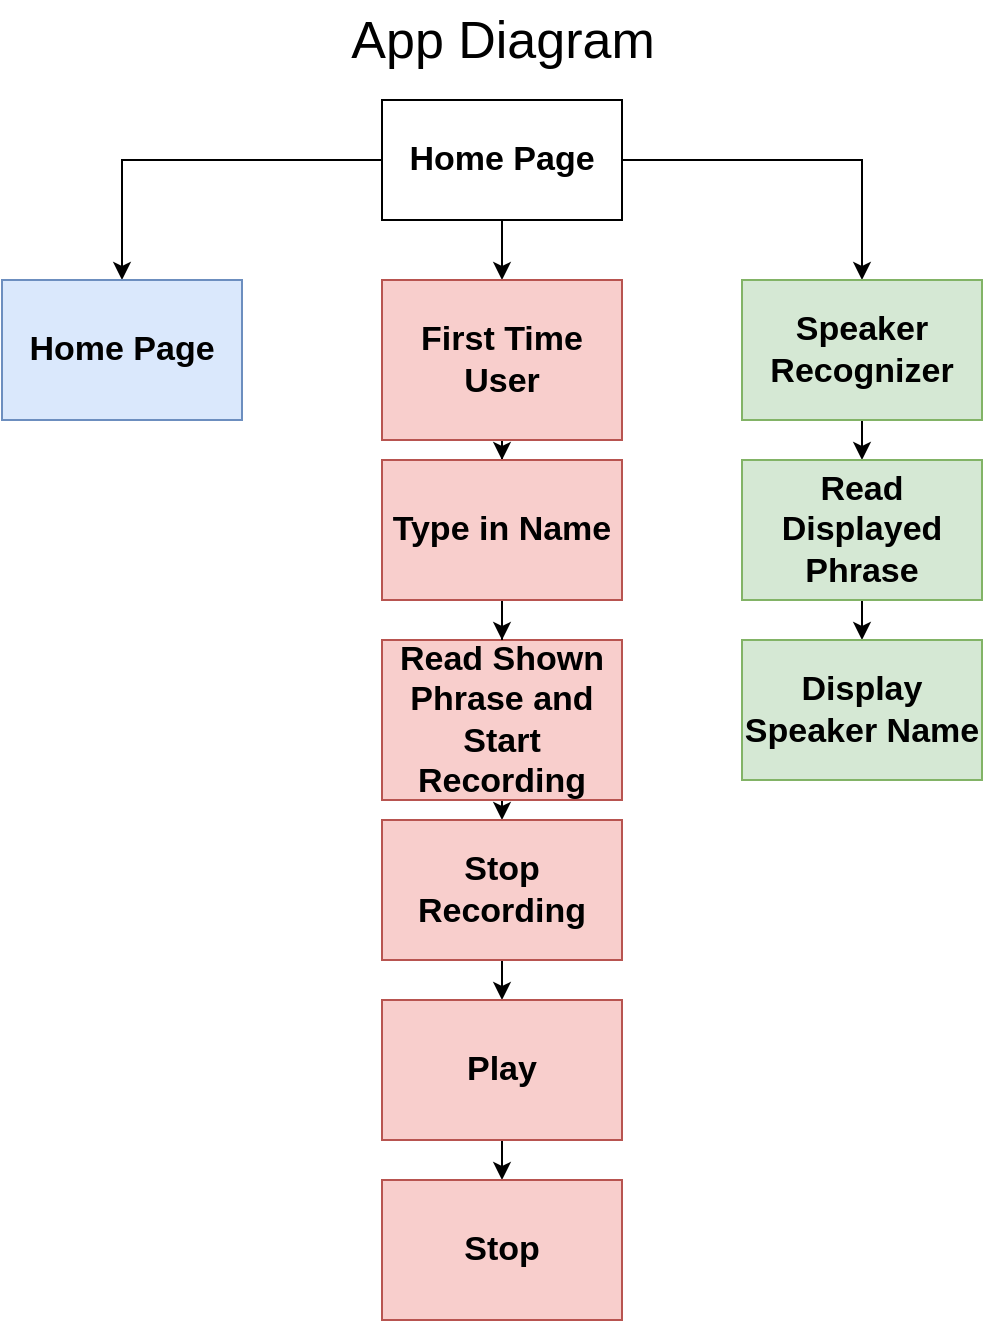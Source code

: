 <mxfile version="14.0.0" type="device"><diagram id="rODeW3IzNvFiKxdaDWJE" name="Page-1"><mxGraphModel dx="946" dy="543" grid="1" gridSize="10" guides="1" tooltips="1" connect="1" arrows="1" fold="1" page="1" pageScale="1" pageWidth="850" pageHeight="1100" math="0" shadow="0"><root><mxCell id="0"/><mxCell id="1" parent="0"/><mxCell id="xSvhi4YAL184y7Ky4Kat-11" style="edgeStyle=orthogonalEdgeStyle;rounded=0;orthogonalLoop=1;jettySize=auto;html=1;entryX=0.5;entryY=0;entryDx=0;entryDy=0;" edge="1" parent="1" source="xSvhi4YAL184y7Ky4Kat-1" target="xSvhi4YAL184y7Ky4Kat-2"><mxGeometry relative="1" as="geometry"/></mxCell><mxCell id="xSvhi4YAL184y7Ky4Kat-12" style="edgeStyle=orthogonalEdgeStyle;rounded=0;orthogonalLoop=1;jettySize=auto;html=1;exitX=0.5;exitY=1;exitDx=0;exitDy=0;entryX=0.5;entryY=0;entryDx=0;entryDy=0;" edge="1" parent="1" source="xSvhi4YAL184y7Ky4Kat-1" target="xSvhi4YAL184y7Ky4Kat-3"><mxGeometry relative="1" as="geometry"/></mxCell><mxCell id="xSvhi4YAL184y7Ky4Kat-13" style="edgeStyle=orthogonalEdgeStyle;rounded=0;orthogonalLoop=1;jettySize=auto;html=1;" edge="1" parent="1" source="xSvhi4YAL184y7Ky4Kat-1" target="xSvhi4YAL184y7Ky4Kat-4"><mxGeometry relative="1" as="geometry"/></mxCell><mxCell id="xSvhi4YAL184y7Ky4Kat-1" value="Home Page" style="rounded=0;whiteSpace=wrap;html=1;fontSize=17;fontStyle=1" vertex="1" parent="1"><mxGeometry x="380" y="60" width="120" height="60" as="geometry"/></mxCell><mxCell id="xSvhi4YAL184y7Ky4Kat-2" value="Home Page" style="rounded=0;whiteSpace=wrap;html=1;fillColor=#dae8fc;strokeColor=#6c8ebf;fontSize=17;fontStyle=1" vertex="1" parent="1"><mxGeometry x="190" y="150" width="120" height="70" as="geometry"/></mxCell><mxCell id="xSvhi4YAL184y7Ky4Kat-15" value="" style="edgeStyle=orthogonalEdgeStyle;rounded=0;orthogonalLoop=1;jettySize=auto;html=1;" edge="1" parent="1" source="xSvhi4YAL184y7Ky4Kat-3" target="xSvhi4YAL184y7Ky4Kat-14"><mxGeometry relative="1" as="geometry"/></mxCell><mxCell id="xSvhi4YAL184y7Ky4Kat-3" value="First Time User" style="rounded=0;whiteSpace=wrap;html=1;fillColor=#f8cecc;strokeColor=#b85450;fontSize=17;fontStyle=1" vertex="1" parent="1"><mxGeometry x="380" y="150" width="120" height="80" as="geometry"/></mxCell><mxCell id="xSvhi4YAL184y7Ky4Kat-21" style="edgeStyle=orthogonalEdgeStyle;rounded=0;orthogonalLoop=1;jettySize=auto;html=1;exitX=0.5;exitY=1;exitDx=0;exitDy=0;entryX=0.5;entryY=0;entryDx=0;entryDy=0;" edge="1" parent="1" source="xSvhi4YAL184y7Ky4Kat-4" target="xSvhi4YAL184y7Ky4Kat-9"><mxGeometry relative="1" as="geometry"/></mxCell><mxCell id="xSvhi4YAL184y7Ky4Kat-4" value="Speaker Recognizer" style="rounded=0;whiteSpace=wrap;html=1;fillColor=#d5e8d4;strokeColor=#82b366;fontSize=17;fontStyle=1" vertex="1" parent="1"><mxGeometry x="560" y="150" width="120" height="70" as="geometry"/></mxCell><mxCell id="xSvhi4YAL184y7Ky4Kat-18" style="edgeStyle=orthogonalEdgeStyle;rounded=0;orthogonalLoop=1;jettySize=auto;html=1;exitX=0.5;exitY=1;exitDx=0;exitDy=0;entryX=0.5;entryY=0;entryDx=0;entryDy=0;" edge="1" parent="1" source="xSvhi4YAL184y7Ky4Kat-5" target="xSvhi4YAL184y7Ky4Kat-6"><mxGeometry relative="1" as="geometry"/></mxCell><mxCell id="xSvhi4YAL184y7Ky4Kat-5" value="Read Shown Phrase and Start Recording" style="rounded=0;whiteSpace=wrap;html=1;fillColor=#f8cecc;strokeColor=#b85450;fontSize=17;fontStyle=1" vertex="1" parent="1"><mxGeometry x="380" y="330" width="120" height="80" as="geometry"/></mxCell><mxCell id="xSvhi4YAL184y7Ky4Kat-19" style="edgeStyle=orthogonalEdgeStyle;rounded=0;orthogonalLoop=1;jettySize=auto;html=1;exitX=0.5;exitY=1;exitDx=0;exitDy=0;entryX=0.5;entryY=0;entryDx=0;entryDy=0;" edge="1" parent="1" source="xSvhi4YAL184y7Ky4Kat-6" target="xSvhi4YAL184y7Ky4Kat-7"><mxGeometry relative="1" as="geometry"/></mxCell><mxCell id="xSvhi4YAL184y7Ky4Kat-6" value="Stop Recording" style="rounded=0;whiteSpace=wrap;html=1;fillColor=#f8cecc;strokeColor=#b85450;fontSize=17;fontStyle=1" vertex="1" parent="1"><mxGeometry x="380" y="420" width="120" height="70" as="geometry"/></mxCell><mxCell id="xSvhi4YAL184y7Ky4Kat-20" style="edgeStyle=orthogonalEdgeStyle;rounded=0;orthogonalLoop=1;jettySize=auto;html=1;exitX=0.5;exitY=1;exitDx=0;exitDy=0;entryX=0.5;entryY=0;entryDx=0;entryDy=0;" edge="1" parent="1" source="xSvhi4YAL184y7Ky4Kat-7" target="xSvhi4YAL184y7Ky4Kat-8"><mxGeometry relative="1" as="geometry"/></mxCell><mxCell id="xSvhi4YAL184y7Ky4Kat-7" value="Play" style="rounded=0;whiteSpace=wrap;html=1;fillColor=#f8cecc;strokeColor=#b85450;fontSize=17;fontStyle=1" vertex="1" parent="1"><mxGeometry x="380" y="510" width="120" height="70" as="geometry"/></mxCell><mxCell id="xSvhi4YAL184y7Ky4Kat-8" value="Stop" style="rounded=0;whiteSpace=wrap;html=1;fillColor=#f8cecc;strokeColor=#b85450;fontSize=17;fontStyle=1" vertex="1" parent="1"><mxGeometry x="380" y="600" width="120" height="70" as="geometry"/></mxCell><mxCell id="xSvhi4YAL184y7Ky4Kat-22" style="edgeStyle=orthogonalEdgeStyle;rounded=0;orthogonalLoop=1;jettySize=auto;html=1;exitX=0.5;exitY=1;exitDx=0;exitDy=0;entryX=0.5;entryY=0;entryDx=0;entryDy=0;" edge="1" parent="1" source="xSvhi4YAL184y7Ky4Kat-9" target="xSvhi4YAL184y7Ky4Kat-10"><mxGeometry relative="1" as="geometry"/></mxCell><mxCell id="xSvhi4YAL184y7Ky4Kat-9" value="Read Displayed Phrase" style="rounded=0;whiteSpace=wrap;html=1;fillColor=#d5e8d4;strokeColor=#82b366;fontSize=17;fontStyle=1" vertex="1" parent="1"><mxGeometry x="560" y="240" width="120" height="70" as="geometry"/></mxCell><mxCell id="xSvhi4YAL184y7Ky4Kat-10" value="Display Speaker Name" style="rounded=0;whiteSpace=wrap;html=1;fillColor=#d5e8d4;strokeColor=#82b366;fontSize=17;fontStyle=1" vertex="1" parent="1"><mxGeometry x="560" y="330" width="120" height="70" as="geometry"/></mxCell><mxCell id="xSvhi4YAL184y7Ky4Kat-17" style="edgeStyle=orthogonalEdgeStyle;rounded=0;orthogonalLoop=1;jettySize=auto;html=1;entryX=0.5;entryY=0;entryDx=0;entryDy=0;" edge="1" parent="1" source="xSvhi4YAL184y7Ky4Kat-14" target="xSvhi4YAL184y7Ky4Kat-5"><mxGeometry relative="1" as="geometry"/></mxCell><mxCell id="xSvhi4YAL184y7Ky4Kat-14" value="Type in Name" style="rounded=0;whiteSpace=wrap;html=1;fillColor=#f8cecc;strokeColor=#b85450;fontSize=17;fontStyle=1" vertex="1" parent="1"><mxGeometry x="380" y="240" width="120" height="70" as="geometry"/></mxCell><mxCell id="xSvhi4YAL184y7Ky4Kat-26" value="App Diagram" style="text;html=1;align=center;verticalAlign=middle;resizable=0;points=[];autosize=1;strokeWidth=6;fontSize=26;" vertex="1" parent="1"><mxGeometry x="355" y="10" width="170" height="40" as="geometry"/></mxCell></root></mxGraphModel></diagram></mxfile>